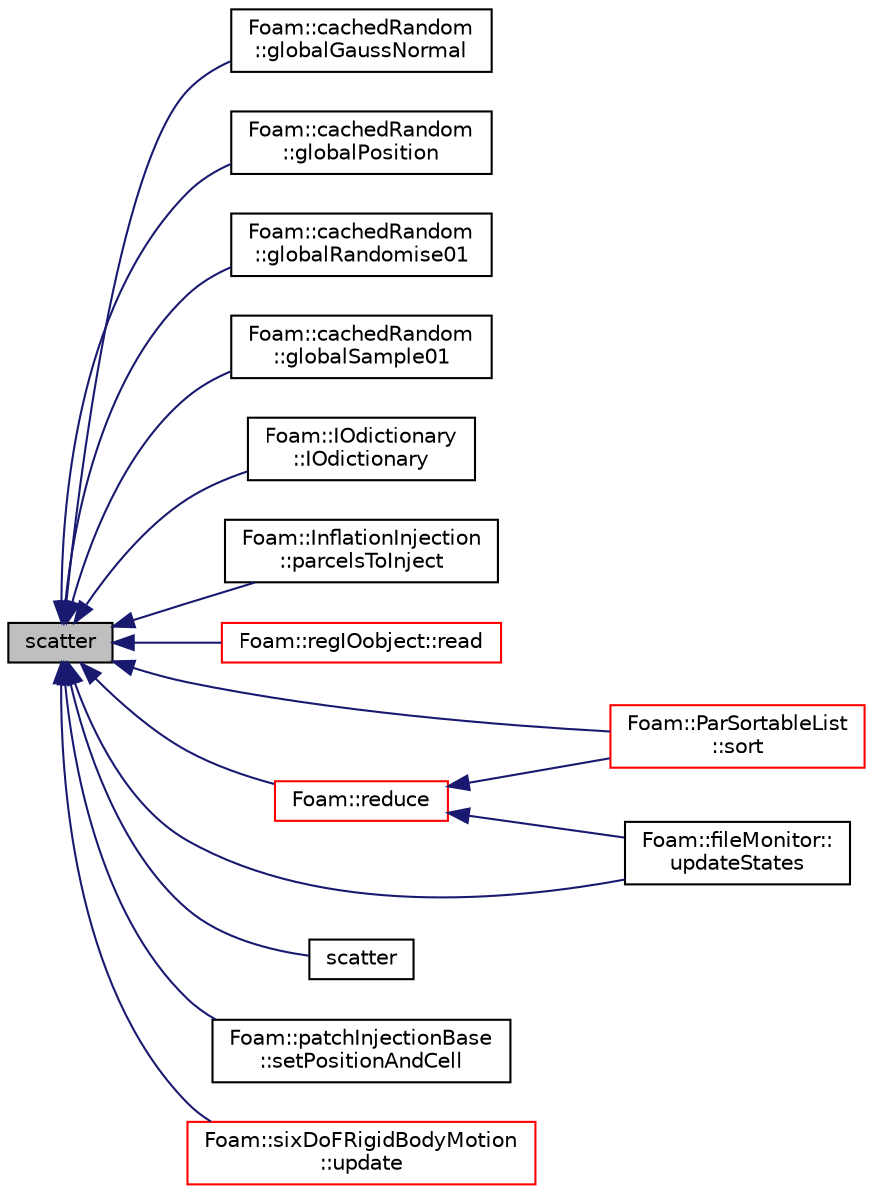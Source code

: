 digraph "scatter"
{
  bgcolor="transparent";
  edge [fontname="Helvetica",fontsize="10",labelfontname="Helvetica",labelfontsize="10"];
  node [fontname="Helvetica",fontsize="10",shape=record];
  rankdir="LR";
  Node1 [label="scatter",height=0.2,width=0.4,color="black", fillcolor="grey75", style="filled", fontcolor="black"];
  Node1 -> Node2 [dir="back",color="midnightblue",fontsize="10",style="solid",fontname="Helvetica"];
  Node2 [label="Foam::cachedRandom\l::globalGaussNormal",height=0.2,width=0.4,color="black",URL="$a00190.html#a8e0265edbaa46fc40b762650f09eb840"];
  Node1 -> Node3 [dir="back",color="midnightblue",fontsize="10",style="solid",fontname="Helvetica"];
  Node3 [label="Foam::cachedRandom\l::globalPosition",height=0.2,width=0.4,color="black",URL="$a00190.html#a115a06cc52b9ea464da7b823df41173c"];
  Node1 -> Node4 [dir="back",color="midnightblue",fontsize="10",style="solid",fontname="Helvetica"];
  Node4 [label="Foam::cachedRandom\l::globalRandomise01",height=0.2,width=0.4,color="black",URL="$a00190.html#a483cdd9b407f623e94a5d686d257ef24",tooltip="Randomise value in the range 0-1. "];
  Node1 -> Node5 [dir="back",color="midnightblue",fontsize="10",style="solid",fontname="Helvetica"];
  Node5 [label="Foam::cachedRandom\l::globalSample01",height=0.2,width=0.4,color="black",URL="$a00190.html#a72940fd0d133a4ad9f982bac3def80ba"];
  Node1 -> Node6 [dir="back",color="midnightblue",fontsize="10",style="solid",fontname="Helvetica"];
  Node6 [label="Foam::IOdictionary\l::IOdictionary",height=0.2,width=0.4,color="black",URL="$a01172.html#a668d1ac4fd646613b3a8063bd830a724",tooltip="Construct given an IOobject. "];
  Node1 -> Node7 [dir="back",color="midnightblue",fontsize="10",style="solid",fontname="Helvetica"];
  Node7 [label="Foam::InflationInjection\l::parcelsToInject",height=0.2,width=0.4,color="black",URL="$a01093.html#a4c4730db6620caeb697dfb15e7ed265a",tooltip="Number of parcels to introduce relative to SOI. "];
  Node1 -> Node8 [dir="back",color="midnightblue",fontsize="10",style="solid",fontname="Helvetica"];
  Node8 [label="Foam::regIOobject::read",height=0.2,width=0.4,color="red",URL="$a02145.html#af816873151ddb0126e98bb2f914d8ed5",tooltip="Read object. "];
  Node1 -> Node9 [dir="back",color="midnightblue",fontsize="10",style="solid",fontname="Helvetica"];
  Node9 [label="Foam::reduce",height=0.2,width=0.4,color="red",URL="$a10725.html#a7ffd6af4acc2eb9ba72ee296b5ecda23"];
  Node9 -> Node10 [dir="back",color="midnightblue",fontsize="10",style="solid",fontname="Helvetica"];
  Node10 [label="Foam::ParSortableList\l::sort",height=0.2,width=0.4,color="red",URL="$a01770.html#a47fdc9eea42b6975cdc835bb2e08810e",tooltip="(stable) sort the list (if changed after construction time) "];
  Node9 -> Node11 [dir="back",color="midnightblue",fontsize="10",style="solid",fontname="Helvetica"];
  Node11 [label="Foam::fileMonitor::\lupdateStates",height=0.2,width=0.4,color="black",URL="$a00778.html#a7c5c7dcfc971f9b2f4c5892f3984c26e",tooltip="Check state of all files. Updates state_. "];
  Node1 -> Node12 [dir="back",color="midnightblue",fontsize="10",style="solid",fontname="Helvetica"];
  Node12 [label="scatter",height=0.2,width=0.4,color="black",URL="$a02015.html#a63d91b461287f5aefacfa52d92123a9d",tooltip="Like above but switches between linear/tree communication. "];
  Node1 -> Node13 [dir="back",color="midnightblue",fontsize="10",style="solid",fontname="Helvetica"];
  Node13 [label="Foam::patchInjectionBase\l::setPositionAndCell",height=0.2,width=0.4,color="black",URL="$a01804.html#a2be87394634fdebc9510fbd86c3814d4",tooltip="Set the injection position and owner cell, tetFace and tetPt. "];
  Node1 -> Node10 [dir="back",color="midnightblue",fontsize="10",style="solid",fontname="Helvetica"];
  Node1 -> Node14 [dir="back",color="midnightblue",fontsize="10",style="solid",fontname="Helvetica"];
  Node14 [label="Foam::sixDoFRigidBodyMotion\l::update",height=0.2,width=0.4,color="red",URL="$a02325.html#a0ac89c146de1046c70c9d9bb79a66294",tooltip="Symplectic integration of velocities, orientation and position. "];
  Node1 -> Node11 [dir="back",color="midnightblue",fontsize="10",style="solid",fontname="Helvetica"];
}
